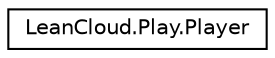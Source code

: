 digraph "Graphical Class Hierarchy"
{
  edge [fontname="Helvetica",fontsize="10",labelfontname="Helvetica",labelfontsize="10"];
  node [fontname="Helvetica",fontsize="10",shape=record];
  rankdir="LR";
  Node1 [label="LeanCloud.Play.Player",height=0.2,width=0.4,color="black", fillcolor="white", style="filled",URL="$classLeanCloud_1_1Play_1_1Player.htm",tooltip="玩家类 "];
}

